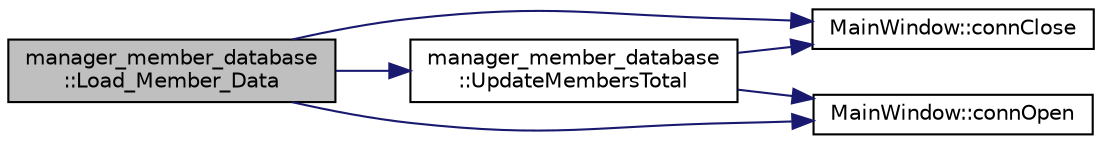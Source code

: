 digraph "manager_member_database::Load_Member_Data"
{
 // LATEX_PDF_SIZE
  bgcolor="transparent";
  edge [fontname="Helvetica",fontsize="10",labelfontname="Helvetica",labelfontsize="10"];
  node [fontname="Helvetica",fontsize="10",shape=record];
  rankdir="LR";
  Node1 [label="manager_member_database\l::Load_Member_Data",height=0.2,width=0.4,color="black", fillcolor="grey75", style="filled", fontcolor="black",tooltip=" "];
  Node1 -> Node2 [color="midnightblue",fontsize="10",style="solid"];
  Node2 [label="MainWindow::connClose",height=0.2,width=0.4,color="black",URL="$class_main_window.html#a06c2c3d3262390f0ea03bf28027334ba",tooltip=" "];
  Node1 -> Node3 [color="midnightblue",fontsize="10",style="solid"];
  Node3 [label="MainWindow::connOpen",height=0.2,width=0.4,color="black",URL="$class_main_window.html#a0d30e4605e1f8daf1841a3968bdaa443",tooltip=" "];
  Node1 -> Node4 [color="midnightblue",fontsize="10",style="solid"];
  Node4 [label="manager_member_database\l::UpdateMembersTotal",height=0.2,width=0.4,color="black",URL="$classmanager__member__database.html#adb383f234534efcf31ade31a2951c78d",tooltip=" "];
  Node4 -> Node2 [color="midnightblue",fontsize="10",style="solid"];
  Node4 -> Node3 [color="midnightblue",fontsize="10",style="solid"];
}
